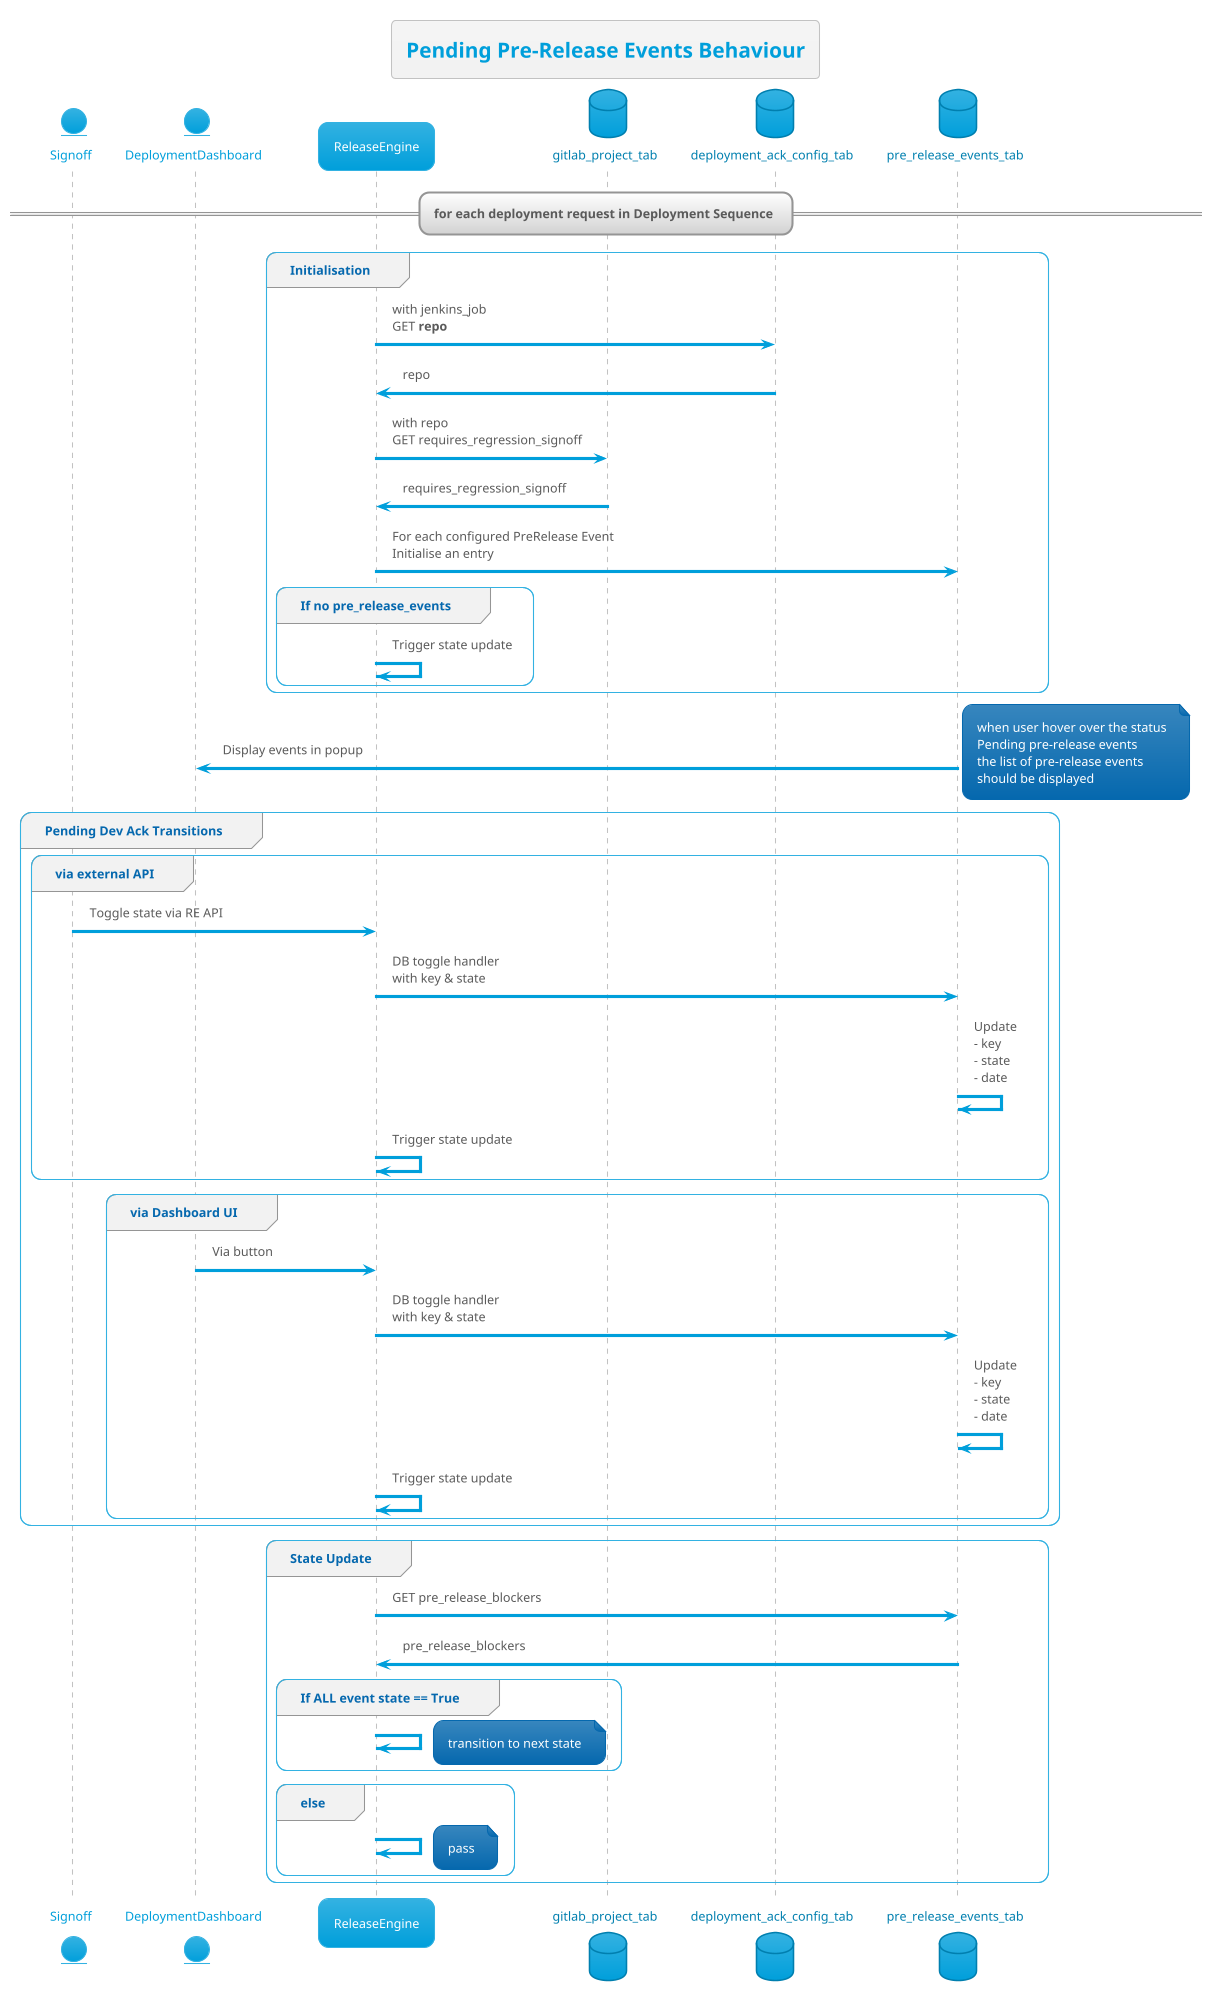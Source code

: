 @startuml
!theme bluegray
skinparam FooterFontColor black
skinparam DatabaseFontColor #007faf

entity Signoff as Signoff
entity DeploymentDashboard as DD
participant ReleaseEngine as RE
database gitlab_project_tab as gitDB
' database deployment_request_tab as deploymentDB
database deployment_ack_config_tab as ackDB
database pre_release_events_tab as PREDB

title Pending Pre-Release Events Behaviour

== for each deployment request in Deployment Sequence ==
group Initialisation
    RE -> ackDB : with jenkins_job\nGET <b>repo
    ackDB -> RE : repo
    
    RE -> gitDB : with repo\nGET requires_regression_signoff
    
    gitDB -> RE : requires_regression_signoff

    RE -> PREDB : For each configured PreRelease Event\nInitialise an entry
    
    group If no pre_release_events
        RE -> RE : Trigger state update
    end group
end group

    PREDB -> DD : Display events in popup
    note right
        when user hover over the status
        Pending pre-release events
        the list of pre-release events 
        should be displayed
    end note


group Pending Dev Ack Transitions
    group via external API
        Signoff -> RE : Toggle state via RE API
        RE -> PREDB : DB toggle handler\nwith key & state
        PREDB -> PREDB : Update\n- key\n- state\n- date
        RE -> RE : Trigger state update
    end group
    group via Dashboard UI
        DD -> RE : Via button
        RE -> PREDB : DB toggle handler\nwith key & state
        PREDB -> PREDB : Update\n- key\n- state\n- date
        RE -> RE : Trigger state update
    end group
end group

group State Update
    RE -> PREDB : GET pre_release_blockers
    PREDB -> RE : pre_release_blockers

    group If ALL event state == True
        RE -> RE
        note right
            transition to next state
        end note
    end group 
    group else
        RE -> RE
        note right
            pass
        end note
    end group            
end group

' (*) --> [Enter State] Initialisation

' --> Get row's repo path
' --> [with repo path] Get config data for required events

@enduml